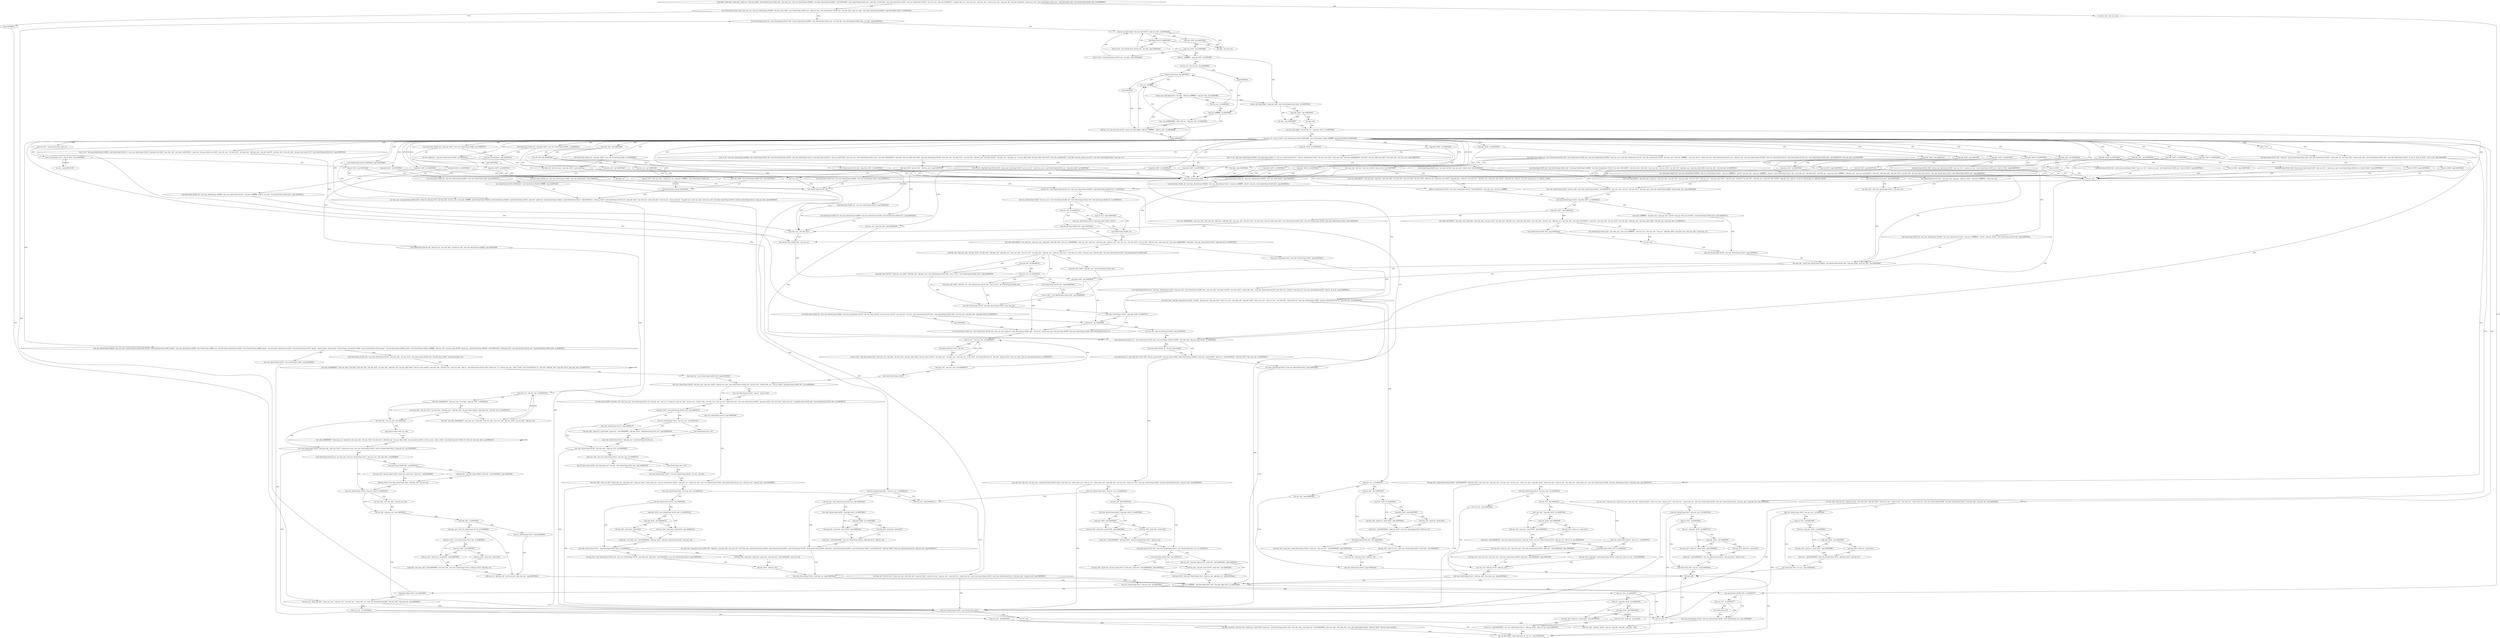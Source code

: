 digraph "func" {
"134565392" [label = "'push ebp', 'push ebx', 'push edi', 'push esi', 'sub esp, 0x46c', 'mov dword [esp+0x38], edx', 'mov ebp, ecx', 'mov esi, dword [esp+0x484]', 'mov ebx, dword [esp+0x480]', 'call 0x80490d0', 'mov dword [esp+0x34], eax', 'mov edx, dword [eax]', 'mov eax, dword [esi+0x8]', 'mov ecx, dword [esi+0x28]', 'test ecx, ecx', 'mov edi, 0x805a517', 'cmovne edi, ecx', 'test eax, eax', 'mov ecx, 0xc', 'cmovne ecx, eax', 'cmp eax, 0xc', 'lea eax, [eax-0xc]', 'cmovg ecx, eax', 'mov dword [esp+0x4c], ecx', 'cmp byte [ebx], 0x0', 'mov dword [esp+0x54], edx', 'je 0x8056265', " ]
"134570597" [label = "'xor ebx, ebx', 'mov ecx, ebp', " ]
"134565485" [label = "'mov dword [esp+0x3c], edi', 'mov eax, esi', 'mov esi, dword [esp+0x490]', 'lea ecx, [eax+0x8]', 'mov dword [esp+0x48], ecx', 'add eax, 0xc', 'mov dword [esp+0x50], eax', 'xor ebx, ebx', 'mov ecx, ebp', 'mov ebp, dword [esp+0x480]', 'cmp byte [ebp], 0x25', 'je 0x8054eba', " ]
"134570601" [label = "'cmp dword [esp+0x38], 0x0', 'je 0x8056277', " ]
"134565562" [label = "'mov dword [esp+0xc], ecx', 'mov dword [esp+0x14], 0x0', 'mov al, byte [esp+0x488]', 'mov dword [esp+0x30], eax', 'xor edi, edi', 'mov dword [esp+0x24], ebp', 'inc ebp', 'jmp 0x8054ee8', " ]
"134565529" [label = "'jmp 0x8054f20', " ]
"134570615" [label = "'mov eax, dword [esp+0x34]', 'mov ecx, dword [esp+0x54]', 'mov dword [eax], ecx', 'jmp 0x805628f', " ]
"134570639" [label = "'mov eax, ebx', 'add esp, 0x46c', 'pop esi', 'pop edi', 'pop ebx', 'pop ebp', 'retn', " ]
"134570608" [label = "'test ecx, ecx', 'je 0x8056277', " ]
"134570612" [label = "'mov byte [ecx], 0x0', " ]
"134565608" [label = "'movsx eax, byte [ebp]', 'lea ecx, [eax-0x23]', 'cmp ecx, 0xd', 'ja 0x8054ee0', " ]
"134565664" [label = "'test esi, esi', 'mov eax, 0x0', 'cmovs esi, eax', 'cmp esi, 0x1', 'mov edi, 0x1', 'cmova edi, esi', 'mov eax, dword [esp+0x38]', 'sub eax, ebx', 'cmp edi, eax', 'jae 0x8056283', " ]
"134565600" [label = "'cmp eax, 0x5f', 'jne 0x8054f04', " ]
"134565620" [label = "'jmp dword [ecx*4+0x805c8bc]', " ]
"134570627" [label = "'mov eax, dword [esp+0x34]', 'mov dword [eax], 0x22', " ]
"134565699" [label = "'test ecx, ecx', 'je 0x8054e9e', " ]
"134565636" [label = "'cmp eax, 0x5e', 'jne 0x8054f90', " ]
"134565605" [label = "'inc ebp', 'mov edi, eax', " ]
"134565627" [label = "'mov al, 0x1', 'mov dword [esp+0x14], eax', 'inc ebp', 'jmp 0x8054ee8', " ]
"134565776" [label = "'add eax, 0xffffffd0', 'cmp eax, 0x9', 'ja 0x8054ff0', " ]
"134570637" [label = "'xor ebx, ebx', " ]
"134565534" [label = "'xor ecx, ecx', " ]
"134565707" [label = "'cmp esi, 0x2', 'jb 0x8054f76', " ]
"134565645" [label = "'mov al, 0x1', 'mov dword [esp+0x30], eax', 'inc ebp', 'jmp 0x8054ee8', " ]
"134565872" [label = "'movsx edx, byte [ebp]', 'cmp edx, 0x4f', 'mov dword [esp+0x1c], ebx', 'je 0x8055002', " ]
"134565784" [label = "'xor esi, esi', 'test esi, esi', 'jns 0x8054fb6', " ]
"134565536" [label = "'add ebx, edi', " ]
"134565750" [label = "'mov al, byte [ebp]', 'mov byte [ecx], al', 'inc ecx', 'jmp 0x8054ea0', " ]
"134565712" [label = "'lea eax, [esi-0x1]', 'sub esp, 0x4', 'push eax', 'push 0x20', 'push ecx', 'mov dword [esp+0x2c], ebx', 'mov ebx, ebp', 'mov ebp, ecx', 'call 0x8049090', 'mov ecx, ebp', 'mov ebp, ebx', 'mov ebx, dword [esp+0x2c]', 'add esp, 0x10', 'lea ecx, [ecx+esi-0x1]', " ]
"134565890" [label = "'inc ebp', 'jmp 0x8055007', " ]
"134565885" [label = "'cmp edx, 0x45', 'jne 0x8055005', " ]
"134565814" [label = "'cmp esi, 0xccccccc', 'jg 0x8054fa0', " ]
"134565790" [label = "'jmp 0x8054fc0', " ]
"134565556" [label = "'cmp byte [ebp], 0x25', 'jne 0x8054f20', " ]
"134565895" [label = "'mov ah, byte [ebp]', 'movsx ebx, ah', 'cmp ebx, 0x7a', 'ja 0x80558a9', " ]
"134565893" [label = "'xor edx, edx', " ]
"134565792" [label = "'mov esi, 0x7fffffff', " ]
"134565822" [label = "'jmp 0x8054fd2', " ]
"134565824" [label = "'cmp esi, 0xffffffff', 'je 0x8054fd2', " ]
"134565538" [label = "'mov esi, 0xffffffff', 'cmp byte [ebp+0x1], 0x0', 'lea ebp, [ebp+0x1]', 'je 0x8056269', " ]
"134568105" [label = "'mov ecx, dword [esp+0xc]', " ]
"134565910" [label = "'xor ecx, ecx', 'mov al, 0x72', 'mov dword [esp+0x10], 0x805a4f6', 'mov dword [esp+0x28], 0xffffffff', 'jmp dword [ebx*4+0x805c8f4]', " ]
"134565797" [label = "'movsx eax, byte [ebp+0x1]', 'inc ebp', 'add eax, 0xffffffd0', 'cmp eax, 0xa', 'jae 0x8054ff0', " ]
"134565842" [label = "'add esi, esi', 'lea eax, [esi+esi*4]', 'movsx esi, byte [ebp]', 'add esi, 0xffffffd0', 'add esi, eax', 'jo 0x8054fa0', " ]
"134565829" [label = "'mov eax, 0x80000000', 'cdq', 'idiv esi', 'cmp eax, 0xa', 'jl 0x8054fa0', " ]
"134568109" [label = "'mov ebx, ebp', 'sub ebx, dword [esp+0x24]', 'inc ebx', 'test esi, esi', 'mov eax, 0x0', 'cmovs esi, eax', 'mov edx, edi', 'cmp edi, 0x2d', 'cmove esi, eax', 'cmp esi, ebx', 'mov edi, ebx', 'cmova edi, esi', 'mov eax, dword [esp+0x38]', 'sub eax, dword [esp+0x1c]', 'cmp edi, eax', 'jae 0x8056283', " ]
"134565937" [label = "'cmp edx, 0x45', 'je 0x80558a9', " ]
"134566132" [label = "'mov bl, ah', 'cmp byte [esp+0x14], 0x0', 'movzx eax, byte [esp+0x30]', 'mov ecx, 0x1', 'cmove ecx, eax', 'mov dword [esp+0x30], ecx', 'cmp edx, 0x45', 'je 0x80558a9', " ]
"134566174" [label = "'lea eax, [ebp-0x1]', 'cmp eax, dword [esp+0x24]', 'je 0x8055ae2', " ]
"134566187" [label = "'dec ebp', 'jmp 0x80558a9', " ]
"134566193" [label = "'mov ecx, 0x1', 'nop word [cs:eax+eax], ax', " ]
"134566223" [label = "'test edx, edx', 'jne 0x80558a9', " ]
"134566260" [label = "'cmp edx, 0x45', 'je 0x80558a9', " ]
"134566298" [label = "'cmp edx, 0x45', 'jne 0x80559ff', " ]
"134566314" [label = "'test edx, edx', 'jne 0x80558a9', " ]
"134566343" [label = "'test edx, edx', 'jne 0x80558a9', " ]
"134566385" [label = "'cmp edx, 0x45', 'je 0x80558a9', " ]
"134566409" [label = "'mov dword [esp+0x10], 0x2', 'cmp edx, 0x45', 'je 0x80558a9', " ]
"134566439" [label = "'cmp edx, 0x45', 'je 0x80558a9', " ]
"134566467" [label = "'cmp edx, 0x45', 'je 0x80558a9', " ]
"134566713" [label = "'mov cl, 0x1', " ]
"134566715" [label = "'cmp byte [esp+0x14], 0x0', 'setne ah', 'mov dword [esp+0x2c], edx', 'mov edx, dword [esp+0x30]', 'movzx edx, dl', 'mov ebx, 0x0', 'cmovne edx, ebx', 'mov dword [esp+0x30], edx', 'mov edx, dword [esp+0x2c]', 'or ah, cl', 'mov al, 0x70', 'mov cl, ah', 'jmp 0x8055b4f', " ]
"134566761" [label = "'cmp edx, 0x45', 'je 0x80558a9', " ]
"134566788" [label = "'mov dword [esp+0x10], 0x805bfe4', 'jmp 0x8055d29', " ]
"134566801" [label = "'cmp edx, 0x45', 'je 0x80558a9', " ]
"134566851" [label = "'cmp edx, 0x45', 'je 0x80558a9', " ]
"134566965" [label = "'cmp edx, 0x4f', 'je 0x80558a9', " ]
"134566981" [label = "'cmp edx, 0x45', 'je 0x8055b4b', " ]
"134567039" [label = "'sub esp, 0xc', 'push dword [esp+0x48]', 'call 0x8049050', 'add esp, 0x10', 'mov edx, edi', 'mov edi, eax', 'xor eax, eax', 'test esi, esi', 'cmovs esi, eax', 'cmp edx, 0x2d', 'cmove esi, eax', 'cmp esi, edi', 'mov ebx, edi', 'cmova ebx, esi', 'mov eax, dword [esp+0x38]', 'sub eax, dword [esp+0x1c]', 'cmp ebx, eax', 'jae 0x8056283', " ]
"134567141" [label = "'test edx, edx', 'jne 0x80558a9', " ]
"134567178" [label = "'cmp edx, 0x4f', 'je 0x80558a9', " ]
"134567194" [label = "'cmp edx, 0x45', 'je 0x80558a9', " ]
"134567219" [label = "'mov byte [esp+0x20], ah', 'cmp edx, 0x45', 'mov eax, dword [esp+0x50]', 'jne 0x805557e', " ]
"134567237" [label = "'cmp edx, 0x45', 'je 0x80558a9', " ]
"134567277" [label = "'mov byte [esp+0x20], ah', 'cmp edx, 0x45', 'mov eax, dword [esp+0x48]', 'je 0x80558a9', " ]
"134567298" [label = "'mov byte [esp+0x20], ah', 'cmp edx, 0x45', 'mov eax, dword [esp+0x4c]', 'je 0x80558a9', " ]
"134567380" [label = "'cmp edx, 0x45', 'je 0x80558a9', " ]
"134567420" [label = "'xor eax, eax', 'test esi, esi', 'cmovs esi, eax', 'mov edx, edi', 'cmp edi, 0x2d', 'cmove esi, eax', 'cmp esi, 0x1', 'mov edi, 0x1', 'cmova edi, esi', 'mov eax, dword [esp+0x38]', 'mov ebx, dword [esp+0x1c]', 'sub eax, ebx', 'cmp edi, eax', 'jae 0x8056283', " ]
"134567511" [label = "'mov byte [esp+0x20], ah', 'mov eax, dword [esp+0x484]', 'mov eax, dword [eax+0x10]', 'lea ecx, [eax+eax*4]', 'lea eax, [eax+ecx*2]', 'sar eax, 0x5', 'inc eax', 'mov dword [esp+0x10], 0x1', 'mov dword [esp+0x24], 0x0', 'xor ecx, ecx', 'xor ebx, ebx', 'cmp edx, 0x4f', 'je 0x80555c1', " ]
"134567569" [label = "'mov eax, dword [esp+0x484]', 'mov ecx, eax', 'movsd xmm0, qword [eax+0x18]', 'movsd qword [esp+0x80], xmm0', 'mov eax, dword [eax+0x28]', 'mov dword [esp+0x90], eax', 'movsd xmm0, qword [ecx+0x20]', 'movsd qword [esp+0x88], xmm0', 'movsd xmm0, qword [ecx+0x10]', 'movsd qword [esp+0x78], xmm0', 'movsd xmm0, qword [ecx]', 'movsd xmm1, qword [ecx+0x8]', 'movsd qword [esp+0x70], xmm1', 'movsd qword [esp+0x68], xmm0', 'mov dword [esp+0x84], 0xffffffff', 'sub esp, 0x8', 'lea eax, [esp+0x70]', 'push eax', 'push dword [esp+0x4a0]', 'call 0x8053430', 'add esp, 0x10', 'mov dword [esp+0x14], eax', 'cmp dword [esp+0x84], 0x0', 'js 0x805629c', " ]
"134567807" [label = "'xor eax, eax', 'test esi, esi', 'cmovs esi, eax', 'mov edx, edi', 'cmp edi, 0x2d', 'cmove esi, eax', 'cmp esi, 0x1', 'mov edi, 0x1', 'cmova edi, esi', 'mov eax, dword [esp+0x38]', 'mov ebx, dword [esp+0x1c]', 'sub eax, ebx', 'cmp edi, eax', 'jae 0x8056283', " ]
"134567898" [label = "'mov cl, ah', 'mov eax, dword [esp+0x484]', 'mov byte [esp+0x20], cl', 'mov ecx, dword [eax+0x18]', 'lea eax, [ecx+0x6]', 'mov ebx, edx', 'mov edx, 0x92492493', 'imul edx', 'lea eax, [edx+ecx+0x6]', 'mov edx, eax', 'shr edx, 0x1f', 'sar eax, 0x2', 'add eax, edx', 'lea edx, [eax*8]', 'sub eax, edx', 'mov edx, ebx', 'lea eax, [ecx+eax+0x7]', 'mov dword [esp+0x10], 0x1', 'jmp 0x80555a9', " ]
"134567968" [label = "'cmp edx, 0x45', 'je 0x80558a9', " ]
"134568004" [label = "'cmp edx, 0x4f', 'je 0x80558a9', " ]
"134568016" [label = "'cmp edx, 0x45', 'jne 0x8055a55', " ]
"134568038" [label = "'mov bl, ah', 'mov dword [esp+0x14], ecx', 'mov eax, dword [esp+0x484]', 'cmp dword [eax+0x20], 0x0', 'js 0x8055be7', " ]
"134568783" [label = "'mov dword [esp+0x14], ecx', 'mov dword [esp+0x18], edi', 'mov word [esp+0x43], 0x2520', 'test edx, edx', 'lea ecx, [esp+0x45]', 'je 0x8055b6e', " ]
"134569257" [label = "'xor eax, eax', 'cmp byte [esp+0x30], 0x0', 'setne al', 'sub esp, 0x4', 'xor ebx, ebx', 'xor ecx, ecx', 'mov edx, 0xffffffff', 'push dword [esp+0x49c]', 'push dword [esp+0x49c]', 'push dword [esp+0x34]', 'push edi', 'push eax', 'push dword [esp+0x49c]', 'push dword [esp+0x2c]', 'call 0x8054e10', 'add esp, 0x20', 'mov dword [esp+0x18], edi', 'cmp edi, 0x2d', 'mov edi, esi', 'cmove edi, ebx', 'test esi, esi', 'cmovs edi, ebx', 'cmp edi, eax', 'mov esi, eax', 'cmova esi, edi', 'mov ebx, dword [esp+0x38]', 'sub ebx, dword [esp+0x1c]', 'cmp esi, ebx', 'jae 0x8056283', " ]
"134565810" [label = "'test esi, esi', 'js 0x8054fc0', " ]
"134565858" [label = "'jmp 0x8054fa5', " ]
"134568157" [label = "'test ecx, ecx', 'je 0x80558f7', " ]
"134568183" [label = "'xor ecx, ecx', 'jmp 0x805593f', " ]
"134568161" [label = "'sub esi, ebx', 'jbe 0x8055910', " ]
"134565946" [label = "'mov byte [esp+0x20], ah', 'mov dword [esp+0x2c], edx', 'mov dword [esp+0x18], edi', 'mov eax, dword [esp+0x484]', 'mov ecx, eax', 'mov eax, dword [eax+0x14]', 'mov edx, dword [ecx+0x18]', 'test eax, eax', 'mov edi, 0xffffff9c', 'mov ecx, 0x12c', 'cmovs edi, ecx', 'mov dword [esp+0x14], eax', 'add edi, eax', 'mov eax, dword [esp+0x484]', 'mov ecx, dword [eax+0x1c]', 'mov dword [esp+0x10], ecx', 'mov dword [esp+0x24], edx', 'call 0x8056330', 'test eax, eax', 'js 0x8055948', " ]
"134566165" [label = "'xor ecx, ecx', 'mov eax, ebx', 'jmp 0x8055b4f', " ]
"134568674" [label = "'xor eax, eax', 'test esi, esi', 'cmovs esi, eax', 'mov edx, edi', 'cmp edi, 0x2d', 'cmove esi, eax', 'cmp esi, 0x1', 'mov edi, 0x1', 'cmova edi, esi', 'mov eax, dword [esp+0x38]', 'mov ebx, dword [esp+0x1c]', 'sub eax, ebx', 'cmp edi, eax', 'jae 0x8056283', " ]
"134566208" [label = "'mov al, byte [ebp+ecx]', 'cmp al, 0x3a', 'jne 0x8055860', " ]
"134566231" [label = "'cmp byte [esp+0x14], 0x0', 'movzx eax, byte [esp+0x30]', 'mov ecx, 0x1', 'cmove ecx, eax', 'mov dword [esp+0x30], ecx', 'mov al, 0x41', 'jmp 0x8055b4d', " ]
"134566269" [label = "'cmp byte [esp+0x14], 0x0', 'movzx eax, byte [esp+0x30]', 'mov ecx, 0x1', 'cmove ecx, eax', 'mov dword [esp+0x30], ecx', 'mov al, 0x42', 'jmp 0x8055b4d', " ]
"134568447" [label = "'mov byte [esp+0x20], ah', 'mov eax, dword [esp+0x484]', 'mov ecx, dword [eax+0x14]', 'cmp ecx, 0xfffff894', 'setl bl', 'xor eax, eax', 'cmp ecx, 0xfffff893', 'setg al', 'mov dword [esp+0x2c], edx', 'mov edx, ecx', 'shr edx, 0x1f', 'and edx, eax', 'imul eax, edx, 0xffffff9d', 'add eax, ecx', 'mov ecx, 0x51eb851f', 'imul ecx', 'mov eax, edx', 'shr eax, 0x1f', 'sar edx, 0x5', 'lea eax, [edx+eax+0x13]', 'mov edx, dword [esp+0x2c]', 'mov dword [esp+0x10], 0x2', 'jmp 0x8055e5e', " ]
"134566307" [label = "'mov al, 0x43', 'jmp 0x8055b4d', " ]
"134566322" [label = "'mov dword [esp+0x10], 0x805a4e4', 'mov dword [esp+0x28], 0xffffffff', 'jmp 0x8055d29', " ]
"134566351" [label = "'test edi, edi', 'jne 0x8055d0f', " ]
"134566394" [label = "'mov byte [esp+0x20], ah', 'mov eax, dword [esp+0x48]', 'mov eax, dword [eax]', 'jmp 0x80555a1', " ]
"134566426" [label = "'mov byte [esp+0x20], ah', 'mov eax, dword [esp+0x4c]', 'jmp 0x80555a9', " ]
"134566448" [label = "'mov byte [esp+0x20], ah', 'mov eax, dword [esp+0x484]', 'mov eax, dword [eax+0x4]', 'jmp 0x80555a1', " ]
"134566476" [label = "'mov dword [esp+0x18], edi', 'test esi, esi', 'mov edi, 0x9', 'cmovle esi, edi', 'mov ecx, dword [esp+0x498]', 'jmp 0x8055286', " ]
"134566770" [label = "'mov byte [esp+0x20], ah', 'mov eax, dword [esp+0x484]', 'mov eax, dword [eax]', 'jmp 0x80555a1', " ]
"134566810" [label = "'mov cl, ah', 'mov eax, dword [esp+0x484]', 'mov byte [esp+0x20], cl', 'mov ecx, dword [eax+0x1c]', 'sub ecx, dword [eax+0x18]', 'lea eax, [ecx+0x7]', 'mov ebx, edx', 'mov edx, 0x92492493', 'imul edx', 'lea eax, [edx+ecx+0x7]', 'mov edx, ebx', 'mov ecx, eax', 'jmp 0x8055428', " ]
"134566860" [label = "'mov cl, ah', 'mov eax, dword [esp+0x484]', 'mov dword [esp+0x18], edi', 'mov edi, dword [eax+0x18]', 'mov ebx, dword [eax+0x1c]', 'mov byte [esp+0x20], cl', 'lea ecx, [edi+0x6]', 'mov eax, ecx', 'mov dword [esp+0x2c], edx', 'mov edx, 0x92492493', 'imul edx', 'lea eax, [edx+edi+0x6]', 'mov edi, dword [esp+0x18]', 'mov edx, eax', 'shr edx, 0x1f', 'sar eax, 0x2', 'add eax, edx', 'lea edx, [eax*8]', 'sub edx, eax', 'sub edx, ecx', 'lea ecx, [ebx+edx]', 'lea eax, [ebx+edx+0x7]', 'mov edx, 0x92492493', 'imul edx', 'lea ecx, [edx+ecx+0x7]', 'mov edx, dword [esp+0x2c]', 'mov eax, ecx', " ]
"134566974" [label = "'mov al, 0x58', 'jmp 0x8055b4d', " ]
"134568779" [label = "'mov al, 0x59', " ]
"134566990" [label = "'cmp edx, 0x4f', 'je 0x80558a9', " ]
"134567094" [label = "'mov eax, dword [esp+0xc]', 'test eax, eax', 'je 0x8055b3d', " ]
"134567149" [label = "'cmp byte [esp+0x14], 0x0', 'movzx eax, byte [esp+0x30]', 'mov ecx, 0x1', 'cmove ecx, eax', 'mov dword [esp+0x30], ecx', 'mov al, 0x61', 'jmp 0x8055b4d', " ]
"134567187" [label = "'mov al, 0x63', 'jmp 0x8055b4d', " ]
"134567203" [label = "'mov byte [esp+0x20], ah', 'mov eax, dword [esp+0x484]', 'mov eax, dword [eax+0xc]', 'jmp 0x80555a1', " ]
"134567294" [label = "'mov eax, dword [eax]', 'jmp 0x8055593', " ]
"134567232" [label = "'jmp 0x80558a9', " ]
"134567246" [label = "'mov byte [esp+0x20], ah', 'mov eax, dword [esp+0x484]', 'mov eax, dword [eax+0x1c]', 'cmp eax, 0xffffffff', 'setl bl', 'inc eax', 'mov dword [esp+0x10], 0x3', 'jmp 0x80555ae', " ]
"134567315" [label = "'test edi, edi', 'mov ecx, eax', 'mov eax, 0x5f', 'cmove edi, eax', " ]
"134567389" [label = "'mov byte [esp+0x20], ah', 'mov eax, dword [esp+0x484]', 'mov eax, dword [eax+0x10]', 'cmp eax, 0xffffffff', 'setl bl', 'inc eax', 'mov dword [esp+0x10], 0x2', 'jmp 0x80555ae', " ]
"134567464" [label = "'mov ecx, dword [esp+0xc]', 'test ecx, ecx', 'je 0x8054e9e', " ]
"134567361" [label = "'test bl, bl', 'jne 0x805604f', " ]
"134567564" [label = "'jmp 0x805604f', " ]
"134570652" [label = "'mov eax, dword [esp+0x34]', 'mov dword [eax], 0x4b', 'jmp 0x805628d', " ]
"134567700" [label = "'mov dword [esp+0x18], edi', 'mov ebx, dword [esp+0x14]', 'mov eax, ebx', 'shr eax, 0x1f', 'mov dword [esp+0x28], eax', 'lea edi, [esp+0x68]', 'nop dword [eax], eax', " ]
"134567851" [label = "'mov ecx, dword [esp+0xc]', 'test ecx, ecx', 'je 0x8054e9e', " ]
"134567337" [label = "'mov ebx, eax', 'shr ebx, 0x1f', " ]
"134567977" [label = "'mov byte [esp+0x20], ah', 'mov eax, dword [esp+0x484]', 'mov eax, dword [eax+0x18]', 'mov dword [esp+0x10], 0x1', 'jmp 0x80555a9', " ]
"134568009" [label = "'mov al, 0x78', 'jmp 0x8055b4d', " ]
"134568533" [label = "'mov byte [esp+0x20], ah', 'mov dword [esp+0x2c], edx', 'mov eax, dword [esp+0x484]', 'mov ebx, dword [eax+0x14]', 'mov edx, 0x51eb851f', 'mov eax, ebx', 'imul edx', 'mov eax, edx', 'shr eax, 0x1f', 'sar edx, 0x5', 'add edx, eax', 'imul eax, edx, 0x64', 'mov ecx, ebx', 'sub ecx, eax', 'js 0x8055e3e', " ]
"134568025" [label = "'mov al, 0x79', 'jmp 0x8055b4d', " ]
"134568935" [label = "'mov ebx, dword [esp+0x1c]', 'mov ecx, dword [esp+0xc]', 'jmp 0x8054ea2', " ]
"134568061" [label = "'mov ecx, dword [eax+0x24]', 'test ecx, ecx', 'mov dword [esp+0x18], edi', 'mov dword [esp+0x2c], edx', 'mov byte [esp+0x20], bl', 'js 0x8055b44', " ]
"134568814" [label = "'mov byte [ecx], al', 'mov byte [ecx+0x1], 0x0', 'lea eax, [esp+0x43]', 'lea ecx, [esp+0x68]', 'push dword [esp+0x484]', 'push eax', 'push 0x400', 'push ecx', 'call 0x8049020', 'add esp, 0x10', 'test eax, eax', 'je 0x8055be7', " ]
"134568806" [label = "'mov byte [esp+0x45], dl', 'lea ecx, [esp+0x46]', " ]
"134569358" [label = "'mov ecx, dword [esp+0xc]', 'test ecx, ecx', 'je 0x80561e0', " ]
"134568255" [label = "'mov ebx, dword [esp+0x1c]', 'jmp 0x8054ea0', " ]
"134568208" [label = "'test byte [esp+0x30], 0x1', 'jne 0x8055929', " ]
"134568165" [label = "'cmp edx, 0x30', 'je 0x80558ef', " ]
"134568264" [label = "'mov eax, edi', 'dec eax', 'mov ecx, 0x16d', 'test al, 0x3', 'jne 0x805598c', " ]
"134566025" [label = "'mov dword [esp+0x28], eax', 'mov edx, 0x16d', 'mov eax, edi', 'test al, 0x3', 'jne 0x80550d0', " ]
"134568718" [label = "'mov ecx, dword [esp+0xc]', 'test ecx, ecx', 'je 0x8054e9e', " ]
"134568032" [label = "'cmp al, 0x7a', 'jne 0x80558a9', " ]
"134568036" [label = "'add ebp, ecx', " ]
"134566220" [label = "'inc ecx', 'jmp 0x8055140', " ]
"134568781" [label = "'xor ecx, ecx', " ]
"134569566" [label = "'test edi, edi', 'cmove edi, dword [esp+0x48c]', 'mov dword [esp+0x24], 0x0', 'cmp edi, 0x2b', 'mov ecx, 0x0', 'jne 0x80555b8', " ]
"134569231" [label = "'cmp esi, 0x5', 'mov eax, 0x6', 'cmovg eax, esi', 'add eax, 0xfffffffa', 'mov dword [esp+0x28], eax', " ]
"134566359" [label = "'test esi, esi', 'jns 0x8055d0f', " ]
"134567329" [label = "'mov dword [esp+0x10], 0x2', " ]
"134566534" [label = "'mov ebx, esi', 'sub ebx, edi', 'jl 0x8055270', " ]
"134566952" [label = "'shr eax, 0x1f', 'sar ecx, 0x2', 'add ecx, eax', 'jmp 0x805559f', " ]
"134566999" [label = "'mov byte [esp+0x20], ah', 'mov eax, dword [esp+0x484]', 'mov eax, dword [eax+0x14]', 'cmp eax, 0xfffff894', 'setl bl', 'add eax, 0x76c', 'mov dword [esp+0x10], 0x4', 'jmp 0x8055e5e', " ]
"134568765" [label = "'xor ecx, ecx', 'jmp 0x8055fe6', " ]
"134567106" [label = "'sub esi, edi', 'jbe 0x8055c5c', " ]
"134567342" [label = "'mov dword [esp+0x24], 0x0', 'xor ecx, ecx', " ]
"134567327" [label = "'mov eax, ecx', " ]
"134567476" [label = "'cmp esi, 0x2', 'jb 0x8055fa8', " ]
"134570063" [label = "'mov dword [esp+0x20], ecx', 'mov dword [esp+0x18], edi', 'mov ecx, eax', 'neg ecx', 'mov dword [esp+0x28], ebx', 'test bl, bl', 'cmove ecx, eax', 'lea edi, [esp+0x68]', 'mov eax, dword [esp+0x24]', 'mov dword [esp+0x14], esi', " ]
"134567369" [label = "'xor ecx, ecx', 'mov al, byte [esp+0x20]', 'jmp 0x8055b4f', " ]
"134567728" [label = "'mov edx, 0x66666667', 'mov eax, ebx', 'imul edx', 'mov eax, edx', 'shr eax, 0x1f', 'sar edx, 0x2', 'add edx, eax', 'lea eax, [edx+edx]', 'lea ecx, [eax+eax*4]', 'mov eax, ebx', 'sub eax, ecx', 'mov ecx, eax', 'neg cl', 'cmp dword [esp+0x14], 0x0', 'movzx ecx, cl', 'cmovns ecx, eax', 'add cl, 0x30', 'mov byte [edi-0x1], cl', 'dec edi', 'add ebx, 0x9', 'cmp ebx, 0x12', 'mov ebx, edx', 'ja 0x8055730', " ]
"134567863" [label = "'cmp esi, 0x2', 'jb 0x8055fc6', " ]
"134569534" [label = "'mov dword [esp+0x10], 0x2', 'mov eax, ecx', 'neg eax', 'add ecx, 0x64', 'cmp ebx, 0xfffff894', 'cmovl ecx, eax', " ]
"134568583" [label = "'mov dword [esp+0x10], 0x2', 'jmp 0x8055e56', " ]
"134568772" [label = "'mov al, 0x1', 'jmp 0x8055c88', " ]
"134568084" [label = "'test ecx, ecx', 'je 0x8055c7e', " ]
"134568854" [label = "'mov edi, eax', 'dec edi', 'xor eax, eax', 'cmp dword [esp+0x18], 0x2d', 'mov ebx, esi', 'cmove ebx, eax', 'test esi, esi', 'cmovs ebx, eax', 'cmp ebx, edi', 'mov esi, edi', 'cmova esi, ebx', 'mov eax, dword [esp+0x38]', 'sub eax, dword [esp+0x1c]', 'cmp esi, eax', 'jae 0x8056283', " ]
"134570464" [label = "'xor ecx, ecx', 'jmp 0x8056233', " ]
"134569370" [label = "'sub edi, eax', 'mov dword [esp+0x14], eax', 'jbe 0x8055dcd', " ]
"134568233" [label = "'sub esp, 0xc', 'mov esi, ecx', 'mov edx, dword [esp+0x30]', 'push ebx', 'call 0x80562f0', " ]
"134568215" [label = "'sub esp, 0x4', 'push ebx', 'push dword [esp+0x2c]', 'push ecx', 'mov esi, ecx', 'call 0x8048e80', 'jmp 0x8055938', " ]
"134568175" [label = "'sub esp, 0x4', 'push esi', 'push 0x30', 'jmp 0x8055901', " ]
"134568170" [label = "'cmp edx, 0x2b', 'jne 0x80558fb', " ]
"134568332" [label = "'add ecx, dword [esp+0x10]', 'mov edx, dword [esp+0x24]', 'call 0x8056330', 'mov edx, eax', 'mov ecx, 0xffffffff', " ]
"134568276" [label = "'mov ecx, 0x51eb851f', 'mov edi, eax', 'imul ecx', 'mov eax, edx', 'sar eax, 0x5', 'mov ecx, edx', 'shr ecx, 0x1f', 'add eax, ecx', 'imul eax, eax, 0x64', 'cmp edi, eax', 'setne al', 'sar edx, 0x7', 'add edx, ecx', 'imul ecx, edx, 0x190', 'cmp edi, ecx', 'sete cl', 'or cl, al', 'movzx ecx, cl', 'add ecx, 0x16d', " ]
"134566096" [label = "'mov ecx, dword [esp+0x10]', 'sub ecx, edx', 'mov edx, dword [esp+0x24]', 'call 0x8056330', 'mov ecx, eax', 'not ecx', 'shr ecx, 0x1f', 'test eax, eax', 'mov edx, dword [esp+0x28]', 'cmovns edx, eax', 'jmp 0x80559a0', " ]
"134566040" [label = "'mov ecx, 0x51eb851f', 'mov edi, eax', 'imul ecx', 'mov eax, edx', 'sar eax, 0x5', 'mov ecx, edx', 'shr ecx, 0x1f', 'add eax, ecx', 'imul eax, eax, 0x64', 'cmp edi, eax', 'setne al', 'sar edx, 0x7', 'add edx, ecx', 'imul ecx, edx, 0x190', 'cmp edi, ecx', 'sete cl', 'or cl, al', 'movzx edx, cl', 'add edx, 0x16d', " ]
"134568730" [label = "'cmp esi, 0x2', 'jb 0x8054f76', " ]
"134567352" [label = "'cmp edx, 0x4f', 'jne 0x805604f', " ]
"134569598" [label = "'mov dword [esp+0x14], eax', 'mov eax, dword [esp+0x10]', 'cmp eax, 0x2', 'mov dword [esp+0x28], ebx', 'mov ecx, edx', 'mov edx, 0x270f', 'mov ebx, 0x63', 'cmove edx, ebx', 'cmp edx, dword [esp+0x14]', 'mov edx, ecx', 'setb bl', 'cmp eax, esi', 'mov eax, dword [esp+0x14]', 'setl cl', 'or cl, bl', 'jmp 0x8056042', " ]
"134569249" [label = "'mov dword [esp+0x10], 0x805a4ed', " ]
"134566367" [label = "'mov edi, 0x2b', 'mov dword [esp+0x28], 0x4', 'jmp 0x8055d21', " ]
"134566512" [label = "'dec edi', 'mov edx, 0x66666667', 'mov eax, ecx', 'imul edx', 'mov ecx, edx', 'mov eax, edx', 'shr eax, 0x1f', 'sar ecx, 0x2', 'add ecx, eax', " ]
"134566540" [label = "'mov edx, 0x66666667', 'mov eax, ecx', 'imul edx', 'cmp edi, 0x2', 'jl 0x80552af', " ]
"134569958" [label = "'mov eax, dword [esp+0x1c]', 'add eax, ebx', 'mov ebx, eax', 'jmp 0x8054ea2', " ]
"134569052" [label = "'mov ecx, dword [esp+0x14]', 'test cl, cl', 'je 0x8055f79', " ]
"134567114" [label = "'mov ecx, edx', 'cmp edx, 0x30', 'je 0x80554da', " ]
"134570096" [label = "'test al, 0x1', 'mov esi, eax', 'je 0x805607b', " ]
"134569896" [label = "'mov byte [ecx], 0xa', 'inc ecx', 'jmp 0x8054ea0', " ]
"134567485" [label = "'dec esi', 'cmp edx, 0x30', 'je 0x805564c', " ]
"134567789" [label = "'mov edx, 0x1', 'mov dword [esp+0x20], 0x0', 'jmp 0x80560b1', " ]
"134570161" [label = "'mov eax, dword [esp+0x18]', 'test eax, eax', 'mov ecx, 0x30', 'cmovne ecx, eax', 'mov dword [esp+0x24], ecx', 'test esi, esi', 'cmovns edx, esi', 'mov al, 0x2d', 'cmp byte [esp+0x28], 0x0', 'jne 0x80560d9', " ]
"134569926" [label = "'mov byte [ecx], 0x9', 'inc ecx', 'jmp 0x8054ea0', " ]
"134567872" [label = "'dec esi', 'cmp edx, 0x30', 'je 0x80557cf', " ]
"134569558" [label = "'xor ebx, ebx', 'mov edx, dword [esp+0x2c]', 'mov eax, ecx', " ]
"134569096" [label = "'mov dword [esp+0x28], eax', " ]
"134569086" [label = "'mov eax, dword [esp+0x3c]', 'cmp byte [eax], 0x2d', 'sete al', " ]
"134568092" [label = "'mov dword [esp+0x28], 0x0', 'jmp 0x8055c8c', " ]
"134568897" [label = "'mov ecx, dword [esp+0xc]', 'test ecx, ecx', 'je 0x80561e0', " ]
"134570547" [label = "'mov ebx, dword [esp+0x1c]', 'add ebx, esi', 'jmp 0x8054ea2', " ]
"134569421" [label = "'xor eax, eax', 'cmp byte [esp+0x30], 0x0', 'setne al', 'sub esp, 0x4', 'mov edi, ecx', 'mov edx, ebx', 'push dword [esp+0x49c]', 'push dword [esp+0x49c]', 'push dword [esp+0x34]', 'push dword [esp+0x28]', 'push eax', 'push dword [esp+0x49c]', 'push dword [esp+0x2c]', 'call 0x8054e10', 'add esp, 0x20', 'mov ecx, dword [esp+0x14]', 'add ecx, edi', 'jmp 0x8056233', " ]
"134569378" [label = "'mov edx, dword [esp+0x18]', 'cmp edx, 0x30', 'je 0x8055db0', " ]
"134568248" [label = "'mov ecx, esi', 'add esp, 0x10', 'add ecx, ebx', " ]
"134568193" [label = "'push ecx', 'call 0x8049090', 'add esp, 0x10', 'mov ecx, dword [esp+0xc]', 'add ecx, esi', " ]
"134568187" [label = "'sub esp, 0x4', 'push esi', 'push 0x20', " ]
"134568352" [label = "'mov eax, dword [esp+0x14]', 'cmp ebx, 0x47', 'je 0x8055a94', " ]
"134568739" [label = "'dec esi', 'cmp edx, 0x30', 'je 0x8055b32', " ]
"134570050" [label = "'mov ebx, dword [esp+0x28]', 'cmp edx, 0x4f', 'je 0x80555c1', " ]
"134566575" [label = "'test edi, edi', 'mov esi, edi', 'jle 0x80552e7', " ]
"134566554" [label = "'mov eax, edx', 'shr eax, 0x1f', 'sar edx, 0x2', 'add edx, eax', 'add edx, edx', 'lea eax, [edx+edx*4]', 'mov edx, ecx', 'sub edx, eax', 'je 0x8055270', " ]
"134569849" [label = "'cmp byte [esp+0x30], 0x0', 'je 0x8055fcf', " ]
"134569064" [label = "'sub esp, 0xc', 'mov esi, eax', 'mov ecx, eax', 'mov edx, dword [esp+0x48]', 'push edi', 'call 0x80562b0', 'jmp 0x8055fdf', " ]
"134567130" [label = "'sub esp, 0x4', 'push esi', 'push 0x30', 'jmp 0x8055f5e', " ]
"134567121" [label = "'cmp ecx, 0x2b', 'jne 0x8055f58', " ]
"134570107" [label = "'sar esi, 0x1', 'mov edx, 0xcccccccd', 'mov eax, ecx', 'mul edx', 'shr edx, 0x3', 'lea eax, [edx+edx]', 'lea eax, [eax+eax*4]', 'mov ebx, ecx', 'sub ebx, eax', 'mov eax, esi', 'or bl, 0x30', 'mov byte [edi-0x1], bl', 'dec edi', 'cmp ecx, 0x9', 'mov ecx, edx', 'mov esi, dword [esp+0x14]', 'ja 0x8056070', " ]
"134570151" [label = "'test eax, eax', 'mov ecx, edx', 'jne 0x8056070', " ]
"134570102" [label = "'mov byte [edi-0x1], 0x3a', 'dec edi', " ]
"134567500" [label = "'sub esp, 0x4', 'push esi', 'push 0x30', 'jmp 0x8055f99', " ]
"134567491" [label = "'cmp edx, 0x2b', 'jne 0x8055f93', " ]
"134570201" [label = "'lea ebx, [esp+0x68]', 'sub ebx, edi', 'mov ecx, eax', 'mov byte [esp+0x18], al', 'xor eax, eax', 'test cl, cl', 'setne al', 'mov esi, edx', 'sub esi, eax', 'sub esi, ebx', 'xor eax, eax', 'test esi, esi', 'cmovle esi, eax', 'mov eax, dword [esp+0x24]', 'cmp eax, 0x2d', 'mov ecx, 0x0', 'cmove esi, ecx', 'cmp byte [esp+0x18], 0x0', 'mov dword [esp+0x14], ebx', 'je 0x8056139', " ]
"134570193" [label = "'mov eax, dword [esp+0x20]', 'neg al', 'and al, 0x2b', " ]
"134567887" [label = "'sub esp, 0x4', 'push esi', 'push 0x30', 'jmp 0x8055fb7', " ]
"134567878" [label = "'cmp edx, 0x2b', 'jne 0x8055fb1', " ]
"134569100" [label = "'mov edx, 0x91a2b3c5', 'mov edi, ecx', 'mov eax, ecx', 'imul edx', 'mov ebx, edx', 'mov ecx, 0x88888889', 'mov eax, edi', 'imul ecx', 'mov ecx, edx', 'add ecx, edi', 'mov eax, ecx', 'shr eax, 0x1f', 'sar ecx, 0x5', 'add ecx, eax', 'mov eax, ecx', 'mov edx, 0x88888889', 'imul edx', 'mov eax, dword [esp+0x14]', 'cmp eax, 0x3', 'ja 0x8055eb5', " ]
"134568909" [label = "'sub ebx, edi', 'jbe 0x8055c09', " ]
"134569392" [label = "'sub esp, 0x4', 'push edi', 'push 0x30', 'jmp 0x8055dbe', " ]
"134569387" [label = "'cmp edx, 0x2b', 'jne 0x8055db8', " ]
"134568596" [label = "'mov edx, 0xfffff894', 'sub edx, ecx', 'cmp eax, edx', 'setl bl', 'lea eax, [eax+ecx+0x76c]', 'mov dword [esp+0x10], 0x4', 'jmp 0x8055e34', " ]
"134569524" [label = "'mov edi, dword [esp+0x18]', 'mov edx, dword [esp+0x2c]', 'jmp 0x8055e5e', " ]
"134568365" [label = "'cmp ebx, 0x67', 'jne 0x8055ab4', " ]
"134568628" [label = "'mov ecx, 0x92492493', 'mov eax, edx', 'mov edi, edx', 'imul ecx', 'add edx, edi', 'mov eax, edx', 'shr eax, 0x1f', 'sar edx, 0x2', 'lea eax, [edx+eax+0x1]', 'mov dword [esp+0x10], 0x2', 'mov edi, dword [esp+0x18]', 'mov edx, dword [esp+0x2c]', 'jmp 0x80555a9', " ]
"134568374" [label = "'mov edx, 0x51eb851f', 'mov ebx, eax', 'imul edx', 'mov eax, edx', 'shr eax, 0x1f', 'sar edx, 0x5', 'add edx, eax', 'imul eax, edx, 0x64', 'mov edi, ebx', 'sub edi, eax', 'add edi, ecx', 'mov eax, edi', 'mov edx, 0x51eb851f', 'imul edx', 'mov eax, edx', 'shr eax, 0x1f', 'sar edx, 0x5', 'add edx, eax', 'imul eax, edx, 0x64', 'sub edi, eax', 'mov eax, edi', 'js 0x8055e13', " ]
"134568754" [label = "'sub esp, 0x4', 'push esi', 'push 0x30', 'jmp 0x8056244', " ]
"134568745" [label = "'cmp edx, 0x2b', 'jne 0x805623e', " ]
"134566631" [label = "'mov eax, dword [esp+0x18]', 'test eax, eax', 'mov ecx, 0x30', 'cmovne ecx, eax', 'mov esi, dword [esp+0x38]', 'sub esi, dword [esp+0x1c]', 'cmp edi, esi', 'jae 0x8056283', " ]
"134566581" [label = "'nop word [cs:eax+eax], ax', 'nop', " ]
"134569935" [label = "'sub esp, 0x4', 'push edi', 'push dword [esp+0x44]', 'push eax', 'mov esi, eax', 'call 0x8048e80', " ]
"134569856" [label = "'sub esp, 0xc', 'mov esi, eax', 'mov ecx, eax', 'mov edx, dword [esp+0x48]', 'push edi', 'call 0x80562f0', 'jmp 0x8055fdf', " ]
"134569951" [label = "'mov ecx, esi', 'add esp, 0x10', 'add ecx, edi', " ]
"134569822" [label = "'push eax', 'call 0x8049090', 'mov eax, dword [esp+0x1c]', 'add esp, 0x10', 'mov ecx, dword [esp+0x14]', 'add eax, esi', 'test cl, cl', 'jne 0x8055c68', " ]
"134569816" [label = "'sub esp, 0x4', 'push esi', 'push 0x20', " ]
"134570157" [label = "'mov edx, dword [esp+0x10]', " ]
"134569881" [label = "'push ecx', 'call 0x8049090', 'mov ecx, dword [esp+0x1c]', 'add esp, 0x10', 'add ecx, esi', " ]
"134569875" [label = "'sub esp, 0x4', 'push esi', 'push 0x20', " ]
"134570297" [label = "'mov ecx, dword [esp+0x1c]', 'jmp 0x805618f', " ]
"134570259" [label = "'cmp eax, 0x5f', 'mov dword [esp+0x10], edx', 'jne 0x805613f', " ]
"134569911" [label = "'push ecx', 'call 0x8049090', 'mov ecx, dword [esp+0x1c]', 'add esp, 0x10', 'add ecx, esi', " ]
"134569905" [label = "'sub esp, 0x4', 'push esi', 'push 0x20', " ]
"134569653" [label = "'mov ecx, dword [esp+0xc]', 'mov edi, dword [esp+0x18]', 'jmp 0x80558ad', " ]
"134569158" [label = "'add ebx, edi', 'mov eax, ebx', 'shr eax, 0x1f', 'sar ebx, 0xb', 'add ebx, eax', 'add edx, ecx', 'mov eax, edx', 'shr eax, 0x1f', 'sar edx, 0x5', 'add edx, eax', 'imul eax, edx, 0x3c', 'imul edx, ecx, 0x3c', 'sub ecx, eax', 'sub edi, edx', 'mov eax, dword [esp+0x14]', 'jmp dword [eax*4+0x805cae0]', " ]
"134569203" [label = "'imul ebx, ebx, 0x64', 'add ebx, ecx', 'mov dword [esp+0x10], 0x5', " ]
"134569666" [label = "'test edi, edi', 'je 0x8056019', " ]
"134569674" [label = "'imul ebx, ebx, 0x2710', 'imul eax, ecx, 0x64', 'add ebx, edi', 'add ebx, eax', 'mov dword [esp+0x10], 0x9', 'mov cl, 0x1', 'mov dword [esp+0x24], 0x14', 'jmp 0x8056038', " ]
"134570017" [label = "'imul ebx, ebx, 0x64', 'add ebx, ecx', 'mov dword [esp+0x10], 0x6', 'mov cl, 0x1', 'mov dword [esp+0x24], 0x4', " ]
"134568969" [label = "'cmp byte [esp+0x14], 0x0', 'mov ebx, dword [esp+0x1c]', 'mov dword [esp+0xc], ecx', 'je 0x8055c27', " ]
"134568913" [label = "'mov eax, dword [esp+0x18]', 'cmp eax, 0x30', 'je 0x8055bdf', " ]
"134569406" [label = "'push ecx', 'call 0x8049090', 'mov ecx, dword [esp+0x1c]', 'add esp, 0x10', 'add ecx, edi', " ]
"134569400" [label = "'sub esp, 0x4', 'push edi', 'push 0x20', " ]
"134569491" [label = "'mov dword [esp+0x10], 0x2', 'mov edx, eax', 'mov eax, 0xfffff894', 'sub eax, ecx', 'mov ecx, edx', 'neg ecx', 'add edx, 0x64', 'cmp ebx, eax', 'mov eax, edx', 'cmovl eax, ecx', " ]
"134568434" [label = "'mov dword [esp+0x10], 0x2', 'jmp 0x8055e32', " ]
"134570564" [label = "'push ecx', 'call 0x8049090', 'mov ecx, dword [esp+0x1c]', 'add esp, 0x10', 'add ecx, esi', 'jmp 0x8054f76', " ]
"134570558" [label = "'sub esp, 0x4', 'push esi', 'push 0x20', " ]
"134566661" [label = "'mov dword [esp+0x14], ecx', 'xor eax, eax', 'mov ecx, dword [esp+0xc]', 'test ecx, ecx', 'mov edx, 0x0', 'je 0x8055f08', " ]
"134566592" [label = "'mov edx, 0x66666667', 'mov eax, ecx', 'imul edx', 'mov eax, edx', 'shr eax, 0x1f', 'sar edx, 0x2', 'add edx, eax', 'lea eax, [edx+edx]', 'lea eax, [eax+eax*4]', 'sub ecx, eax', 'add cl, 0x30', 'mov byte [esp+esi+0x59], cl', 'dec esi', 'mov ecx, edx', 'jg 0x80552c0', " ]
"134570383" [label = "'test edx, edx', 'mov esi, 0x0', 'cmovs edx, esi', 'mov ebx, eax', 'cmp eax, 0x2d', 'cmove edx, esi', 'mov esi, dword [esp+0x14]', 'cmp edx, esi', 'cmova esi, edx', 'mov eax, dword [esp+0x38]', 'mov dword [esp+0x1c], ecx', 'sub eax, ecx', 'cmp esi, eax', 'jae 0x8056283', " ]
"134570303" [label = "'mov edx, dword [esp+0x1c]', 'jmp 0x8056157', " ]
"134570268" [label = "'mov ecx, dword [esp+0xc]', 'test ecx, ecx', 'je 0x8056145', " ]
"134569216" [label = "'mov cl, 0x1', 'mov dword [esp+0x24], 0x0', 'jmp 0x8056038', " ]
"134570009" [label = "'test ecx, ecx', 'je 0x8056258', " ]
"134570040" [label = "'mov edi, dword [esp+0x18]', 'mov edx, dword [esp+0x2c]', 'mov eax, ebx', " ]
"134568999" [label = "'test byte [esp+0x30], 0x1', 'jne 0x8055c3f', " ]
"134568984" [label = "'sub esp, 0xc', 'lea edx, [esp+0x75]', 'push edi', 'call 0x80562b0', 'jmp 0x8055c4c', " ]
"134568927" [label = "'sub esp, 0x4', 'push ebx', 'push 0x30', 'jmp 0x8055bfa', " ]
"134568922" [label = "'cmp eax, 0x2b', 'jne 0x8055bf4', " ]
"134569522" [label = "'xor ebx, ebx', " ]
"134569736" [label = "'mov ecx, dword [esp+0x14]', 'cmp ecx, 0x2d', 'je 0x8055f18', " ]
"134566684" [label = "'cmp byte [esp+0x30], 0x0', 'je 0x8055eee', " ]
"134570428" [label = "'mov eax, dword [esp+0xc]', 'test eax, eax', 'je 0x80561e0', " ]
"134570327" [label = "'mov eax, dword [esp+0x38]', 'sub eax, edx', 'cmp eax, 0x2', 'jb 0x8056283', " ]
"134570309" [label = "'mov dword [esp+0xc], 0x0', " ]
"134570276" [label = "'sub esp, 0x4', 'push esi', 'push 0x20', 'push ecx', 'call 0x8049090', 'add esp, 0x10', 'add dword [esp+0xc], esi', 'jmp 0x805614d', " ]
"134570584" [label = "'mov dword [esp+0x10], 0x3', 'jmp 0x8055d00', " ]
"134569023" [label = "'sub esp, 0xc', 'lea edx, [esp+0x75]', 'push edi', 'call 0x80562f0', " ]
"134569006" [label = "'sub esp, 0x4', 'push edi', 'lea eax, [esp+0x71]', 'push eax', 'push ecx', 'call 0x8048e80', 'jmp 0x8055c4c', " ]
"134569036" [label = "'add esp, 0x10', 'mov ecx, dword [esp+0xc]', 'add ecx, edi', 'add ebx, esi', 'jmp 0x8054ea2', " ]
"134568954" [label = "'push ecx', 'call 0x8049090', 'add esp, 0x10', 'mov ecx, dword [esp+0xc]', 'add ecx, ebx', " ]
"134568948" [label = "'sub esp, 0x4', 'push ebx', 'push 0x20', " ]
"134569752" [label = "'sub esi, edi', 'cmp eax, esi', 'jae 0x8056283', " ]
"134569745" [label = "'xor eax, eax', 'test ebx, ebx', 'cmovns eax, ebx', " ]
"134569710" [label = "'sub esp, 0x4', 'lea eax, [esp+0x5e]', 'push edi', 'push eax', 'push ecx', 'call 0x8048e80', " ]
"134566695" [label = "'sub esp, 0xc', 'lea edx, [esp+0x66]', 'push edi', 'call 0x80562f0', 'jmp 0x8055efd', " ]
"134570436" [label = "'sub edx, dword [esp+0x14]', 'jbe 0x80561fb', " ]
"134570342" [label = "'mov ecx, edx', 'mov eax, dword [esp+0xc]', 'test eax, eax', 'je 0x805617d', " ]
"134570317" [label = "'mov edx, dword [esp+0x1c]', 'add edx, esi', 'sub dword [esp+0x10], esi', " ]
"134569762" [label = "'test edx, edx', 'je 0x8055f4f', " ]
"134569725" [label = "'add esp, 0x10', 'mov edx, dword [esp+0xc]', 'add edx, edi', 'xor eax, eax', " ]
"134570491" [label = "'mov ebx, dword [esp+0x14]', 'cmp byte [esp+0x30], 0x0', 'je 0x805621f', " ]
"134570442" [label = "'cmp ebx, 0x30', 'mov dword [esp+0x10], edx', 'je 0x80561d8', " ]
"134570365" [label = "'mov dword [esp+0xc], 0x0', " ]
"134570352" [label = "'mov dl, byte [esp+0x18]', 'mov byte [eax], dl', 'inc eax', 'mov dword [esp+0xc], eax', 'jmp 0x8056185', " ]
"134569807" [label = "'mov esi, dword [esp+0x1c]', 'jmp 0x805600c', " ]
"134569766" [label = "'test eax, eax', 'mov esi, dword [esp+0x1c]', 'je 0x805600c', " ]
"134570527" [label = "'sub esp, 0x4', 'push ebx', 'push edi', 'push eax', 'mov edi, eax', 'call 0x8048e80', 'mov ecx, edi', " ]
"134570502" [label = "'sub esp, 0xc', 'mov dword [esp+0x18], eax', 'mov ecx, dword [esp+0x18]', 'mov edx, edi', 'push ebx', 'call 0x80562f0', 'mov ecx, dword [esp+0x1c]', 'jmp 0x805622e', " ]
"134570456" [label = "'sub esp, 0x4', 'push edx', 'push 0x30', 'jmp 0x80561ea', " ]
"134570451" [label = "'cmp ebx, 0x2b', 'jne 0x80561e4', " ]
"134570373" [label = "'mov edx, dword [esp+0x10]', 'mov eax, dword [esp+0x24]', 'inc ecx', 'dec edx', " ]
"134569996" [label = "'add eax, esi', 'add eax, edi', 'mov ecx, edx', 'mov ebx, eax', 'jmp 0x8054ea2', " ]
"134569778" [label = "'cmp ecx, 0x30', 'mov dword [esp+0xc], eax', 'je 0x8055f44', " ]
"134570542" [label = "'add esp, 0x10', 'add ecx, ebx', " ]
"134570474" [label = "'push eax', 'mov ebx, eax', 'call 0x8049090', 'add esp, 0x10', 'add ebx, dword [esp+0x10]', 'mov eax, ebx', " ]
"134570468" [label = "'sub esp, 0x4', 'push edx', 'push 0x20', " ]
"134569796" [label = "'sub esp, 0x4', 'push eax', 'push 0x30', 'jmp 0x8055ff9', " ]
"134569787" [label = "'cmp ecx, 0x2b', 'jne 0x8055ff3', " ]
"134569977" [label = "'push edx', 'mov ebx, edx', 'call 0x8049090', 'mov edx, ebx', 'mov eax, dword [esp+0x1c]', 'add esp, 0x10', 'add edx, eax', " ]
"134569971" [label = "'sub esp, 0x4', 'push eax', 'push 0x20', " ]
"134565392" -> "134570597" [ label = "CFG" ]
"134565392" -> "134565485" [ label = "CFG" ]
"134570597" -> "134570601" [ label = "CFG" ]
"134565485" -> "134565562" [ label = "CFG" ]
"134565485" -> "134565529" [ label = "CFG" ]
"134570601" -> "134570615" [ label = "CFG" ]
"134570601" -> "134570608" [ label = "CFG" ]
"134565562" -> "134565608" [ label = "CFG" ]
"134565529" -> "134565664" [ label = "CFG" ]
"134570615" -> "134570639" [ label = "CFG" ]
"134570608" -> "134570615" [ label = "CFG" ]
"134570608" -> "134570612" [ label = "CFG" ]
"134570612" -> "134570615" [ label = "CFG" ]
"134565608" -> "134565600" [ label = "CFG" ]
"134565608" -> "134565620" [ label = "CFG" ]
"134565664" -> "134570627" [ label = "CFG" ]
"134565664" -> "134565699" [ label = "CFG" ]
"134565600" -> "134565636" [ label = "CFG" ]
"134565600" -> "134565605" [ label = "CFG" ]
"134565620" -> "134565605" [ label = "CFG" ]
"134565620" -> "134565627" [ label = "CFG" ]
"134565620" -> "134565776" [ label = "CFG" ]
"134570627" -> "134570637" [ label = "CFG" ]
"134565699" -> "134565534" [ label = "CFG" ]
"134565699" -> "134565707" [ label = "CFG" ]
"134565636" -> "134565776" [ label = "CFG" ]
"134565636" -> "134565645" [ label = "CFG" ]
"134565605" -> "134565608" [ label = "CFG" ]
"134565627" -> "134565608" [ label = "CFG" ]
"134565776" -> "134565872" [ label = "CFG" ]
"134565776" -> "134565784" [ label = "CFG" ]
"134570637" -> "134570639" [ label = "CFG" ]
"134565534" -> "134565536" [ label = "CFG" ]
"134565707" -> "134565750" [ label = "CFG" ]
"134565707" -> "134565712" [ label = "CFG" ]
"134565645" -> "134565608" [ label = "CFG" ]
"134565872" -> "134565890" [ label = "CFG" ]
"134565872" -> "134565885" [ label = "CFG" ]
"134565784" -> "134565814" [ label = "CFG" ]
"134565784" -> "134565790" [ label = "CFG" ]
"134565536" -> "134565538" [ label = "CFG" ]
"134565750" -> "134565536" [ label = "CFG" ]
"134565712" -> "134565750" [ label = "CFG" ]
"134565890" -> "134565895" [ label = "CFG" ]
"134565885" -> "134565893" [ label = "CFG" ]
"134565885" -> "134565890" [ label = "CFG" ]
"134565814" -> "134565792" [ label = "CFG" ]
"134565814" -> "134565822" [ label = "CFG" ]
"134565790" -> "134565824" [ label = "CFG" ]
"134565556" -> "134565664" [ label = "CFG" ]
"134565556" -> "134565562" [ label = "CFG" ]
"134565895" -> "134568105" [ label = "CFG" ]
"134565895" -> "134565910" [ label = "CFG" ]
"134565893" -> "134565895" [ label = "CFG" ]
"134565792" -> "134565797" [ label = "CFG" ]
"134565822" -> "134565842" [ label = "CFG" ]
"134565824" -> "134565842" [ label = "CFG" ]
"134565824" -> "134565829" [ label = "CFG" ]
"134565538" -> "134570601" [ label = "CFG" ]
"134565538" -> "134565556" [ label = "CFG" ]
"134568105" -> "134568109" [ label = "CFG" ]
"134565910" -> "134565937" [ label = "CFG" ]
"134565910" -> "134566132" [ label = "CFG" ]
"134565910" -> "134566174" [ label = "CFG" ]
"134565910" -> "134566187" [ label = "CFG" ]
"134565910" -> "134566193" [ label = "CFG" ]
"134565910" -> "134566223" [ label = "CFG" ]
"134565910" -> "134566260" [ label = "CFG" ]
"134565910" -> "134566298" [ label = "CFG" ]
"134565910" -> "134566314" [ label = "CFG" ]
"134565910" -> "134566343" [ label = "CFG" ]
"134565910" -> "134566385" [ label = "CFG" ]
"134565910" -> "134566409" [ label = "CFG" ]
"134565910" -> "134566439" [ label = "CFG" ]
"134565910" -> "134566467" [ label = "CFG" ]
"134565910" -> "134566713" [ label = "CFG" ]
"134565910" -> "134566715" [ label = "CFG" ]
"134565910" -> "134566761" [ label = "CFG" ]
"134565910" -> "134566788" [ label = "CFG" ]
"134565910" -> "134566801" [ label = "CFG" ]
"134565910" -> "134566851" [ label = "CFG" ]
"134565910" -> "134566965" [ label = "CFG" ]
"134565910" -> "134566981" [ label = "CFG" ]
"134565910" -> "134567039" [ label = "CFG" ]
"134565910" -> "134567141" [ label = "CFG" ]
"134565910" -> "134567178" [ label = "CFG" ]
"134565910" -> "134567194" [ label = "CFG" ]
"134565910" -> "134567219" [ label = "CFG" ]
"134565910" -> "134567237" [ label = "CFG" ]
"134565910" -> "134567277" [ label = "CFG" ]
"134565910" -> "134567298" [ label = "CFG" ]
"134565910" -> "134567380" [ label = "CFG" ]
"134565910" -> "134567420" [ label = "CFG" ]
"134565910" -> "134567511" [ label = "CFG" ]
"134565910" -> "134567569" [ label = "CFG" ]
"134565910" -> "134567807" [ label = "CFG" ]
"134565910" -> "134567898" [ label = "CFG" ]
"134565910" -> "134567968" [ label = "CFG" ]
"134565910" -> "134568004" [ label = "CFG" ]
"134565910" -> "134568016" [ label = "CFG" ]
"134565910" -> "134568038" [ label = "CFG" ]
"134565910" -> "134568105" [ label = "CFG" ]
"134565910" -> "134568783" [ label = "CFG" ]
"134565910" -> "134569257" [ label = "CFG" ]
"134565797" -> "134565872" [ label = "CFG" ]
"134565797" -> "134565810" [ label = "CFG" ]
"134565842" -> "134565792" [ label = "CFG" ]
"134565842" -> "134565858" [ label = "CFG" ]
"134565829" -> "134565792" [ label = "CFG" ]
"134565829" -> "134565842" [ label = "CFG" ]
"134568109" -> "134570627" [ label = "CFG" ]
"134568109" -> "134568157" [ label = "CFG" ]
"134565937" -> "134568105" [ label = "CFG" ]
"134565937" -> "134565946" [ label = "CFG" ]
"134566132" -> "134568105" [ label = "CFG" ]
"134566132" -> "134566165" [ label = "CFG" ]
"134566174" -> "134568674" [ label = "CFG" ]
"134566174" -> "134566187" [ label = "CFG" ]
"134566187" -> "134568105" [ label = "CFG" ]
"134566193" -> "134566208" [ label = "CFG" ]
"134566223" -> "134568105" [ label = "CFG" ]
"134566223" -> "134566231" [ label = "CFG" ]
"134566260" -> "134568105" [ label = "CFG" ]
"134566260" -> "134566269" [ label = "CFG" ]
"134566298" -> "134568447" [ label = "CFG" ]
"134566298" -> "134566307" [ label = "CFG" ]
"134566314" -> "134568105" [ label = "CFG" ]
"134566314" -> "134566322" [ label = "CFG" ]
"134566343" -> "134568105" [ label = "CFG" ]
"134566343" -> "134566351" [ label = "CFG" ]
"134566385" -> "134568105" [ label = "CFG" ]
"134566385" -> "134566394" [ label = "CFG" ]
"134566409" -> "134568105" [ label = "CFG" ]
"134566409" -> "134566426" [ label = "CFG" ]
"134566439" -> "134568105" [ label = "CFG" ]
"134566439" -> "134566448" [ label = "CFG" ]
"134566467" -> "134568105" [ label = "CFG" ]
"134566467" -> "134566476" [ label = "CFG" ]
"134566713" -> "134566715" [ label = "CFG" ]
"134566715" -> "134568783" [ label = "CFG" ]
"134566761" -> "134568105" [ label = "CFG" ]
"134566761" -> "134566770" [ label = "CFG" ]
"134566788" -> "134569257" [ label = "CFG" ]
"134566801" -> "134568105" [ label = "CFG" ]
"134566801" -> "134566810" [ label = "CFG" ]
"134566851" -> "134568105" [ label = "CFG" ]
"134566851" -> "134566860" [ label = "CFG" ]
"134566965" -> "134568105" [ label = "CFG" ]
"134566965" -> "134566974" [ label = "CFG" ]
"134566981" -> "134568779" [ label = "CFG" ]
"134566981" -> "134566990" [ label = "CFG" ]
"134567039" -> "134570627" [ label = "CFG" ]
"134567039" -> "134567094" [ label = "CFG" ]
"134567141" -> "134568105" [ label = "CFG" ]
"134567141" -> "134567149" [ label = "CFG" ]
"134567178" -> "134568105" [ label = "CFG" ]
"134567178" -> "134567187" [ label = "CFG" ]
"134567194" -> "134568105" [ label = "CFG" ]
"134567194" -> "134567203" [ label = "CFG" ]
"134567219" -> "134567294" [ label = "CFG" ]
"134567219" -> "134567232" [ label = "CFG" ]
"134567237" -> "134568105" [ label = "CFG" ]
"134567237" -> "134567246" [ label = "CFG" ]
"134567277" -> "134568105" [ label = "CFG" ]
"134567277" -> "134567294" [ label = "CFG" ]
"134567298" -> "134568105" [ label = "CFG" ]
"134567298" -> "134567315" [ label = "CFG" ]
"134567380" -> "134568105" [ label = "CFG" ]
"134567380" -> "134567389" [ label = "CFG" ]
"134567420" -> "134570627" [ label = "CFG" ]
"134567420" -> "134567464" [ label = "CFG" ]
"134567511" -> "134567361" [ label = "CFG" ]
"134567511" -> "134567564" [ label = "CFG" ]
"134567569" -> "134570652" [ label = "CFG" ]
"134567569" -> "134567700" [ label = "CFG" ]
"134567807" -> "134570627" [ label = "CFG" ]
"134567807" -> "134567851" [ label = "CFG" ]
"134567898" -> "134567337" [ label = "CFG" ]
"134567968" -> "134568105" [ label = "CFG" ]
"134567968" -> "134567977" [ label = "CFG" ]
"134568004" -> "134568105" [ label = "CFG" ]
"134568004" -> "134568009" [ label = "CFG" ]
"134568016" -> "134568533" [ label = "CFG" ]
"134568016" -> "134568025" [ label = "CFG" ]
"134568038" -> "134568935" [ label = "CFG" ]
"134568038" -> "134568061" [ label = "CFG" ]
"134568783" -> "134568814" [ label = "CFG" ]
"134568783" -> "134568806" [ label = "CFG" ]
"134569257" -> "134570627" [ label = "CFG" ]
"134569257" -> "134569358" [ label = "CFG" ]
"134565810" -> "134565824" [ label = "CFG" ]
"134565810" -> "134565814" [ label = "CFG" ]
"134565858" -> "134565797" [ label = "CFG" ]
"134568157" -> "134568183" [ label = "CFG" ]
"134568157" -> "134568161" [ label = "CFG" ]
"134568183" -> "134568255" [ label = "CFG" ]
"134568161" -> "134568208" [ label = "CFG" ]
"134568161" -> "134568165" [ label = "CFG" ]
"134565946" -> "134568264" [ label = "CFG" ]
"134565946" -> "134566025" [ label = "CFG" ]
"134566165" -> "134568783" [ label = "CFG" ]
"134568674" -> "134570627" [ label = "CFG" ]
"134568674" -> "134568718" [ label = "CFG" ]
"134566208" -> "134568032" [ label = "CFG" ]
"134566208" -> "134566220" [ label = "CFG" ]
"134566231" -> "134568781" [ label = "CFG" ]
"134566269" -> "134568781" [ label = "CFG" ]
"134568447" -> "134569566" [ label = "CFG" ]
"134566307" -> "134568781" [ label = "CFG" ]
"134566322" -> "134569257" [ label = "CFG" ]
"134566351" -> "134569231" [ label = "CFG" ]
"134566351" -> "134566359" [ label = "CFG" ]
"134566394" -> "134567329" [ label = "CFG" ]
"134566426" -> "134567337" [ label = "CFG" ]
"134566448" -> "134567329" [ label = "CFG" ]
"134566476" -> "134566534" [ label = "CFG" ]
"134566770" -> "134567329" [ label = "CFG" ]
"134566810" -> "134566952" [ label = "CFG" ]
"134566860" -> "134566952" [ label = "CFG" ]
"134566974" -> "134568781" [ label = "CFG" ]
"134568779" -> "134568781" [ label = "CFG" ]
"134566990" -> "134568105" [ label = "CFG" ]
"134566990" -> "134566999" [ label = "CFG" ]
"134567094" -> "134568765" [ label = "CFG" ]
"134567094" -> "134567106" [ label = "CFG" ]
"134567149" -> "134568781" [ label = "CFG" ]
"134567187" -> "134568781" [ label = "CFG" ]
"134567203" -> "134567329" [ label = "CFG" ]
"134567294" -> "134567315" [ label = "CFG" ]
"134567232" -> "134568105" [ label = "CFG" ]
"134567246" -> "134567342" [ label = "CFG" ]
"134567315" -> "134567327" [ label = "CFG" ]
"134567389" -> "134567342" [ label = "CFG" ]
"134567464" -> "134565534" [ label = "CFG" ]
"134567464" -> "134567476" [ label = "CFG" ]
"134567361" -> "134570063" [ label = "CFG" ]
"134567361" -> "134567369" [ label = "CFG" ]
"134567564" -> "134570063" [ label = "CFG" ]
"134570652" -> "134570637" [ label = "CFG" ]
"134567700" -> "134567728" [ label = "CFG" ]
"134567851" -> "134565534" [ label = "CFG" ]
"134567851" -> "134567863" [ label = "CFG" ]
"134567337" -> "134567342" [ label = "CFG" ]
"134567977" -> "134567337" [ label = "CFG" ]
"134568009" -> "134568781" [ label = "CFG" ]
"134568533" -> "134569534" [ label = "CFG" ]
"134568533" -> "134568583" [ label = "CFG" ]
"134568025" -> "134568781" [ label = "CFG" ]
"134568935" -> "134565538" [ label = "CFG" ]
"134568061" -> "134568772" [ label = "CFG" ]
"134568061" -> "134568084" [ label = "CFG" ]
"134568814" -> "134568935" [ label = "CFG" ]
"134568814" -> "134568854" [ label = "CFG" ]
"134568806" -> "134568814" [ label = "CFG" ]
"134569358" -> "134570464" [ label = "CFG" ]
"134569358" -> "134569370" [ label = "CFG" ]
"134568255" -> "134565536" [ label = "CFG" ]
"134568208" -> "134568233" [ label = "CFG" ]
"134568208" -> "134568215" [ label = "CFG" ]
"134568165" -> "134568175" [ label = "CFG" ]
"134568165" -> "134568170" [ label = "CFG" ]
"134568264" -> "134568332" [ label = "CFG" ]
"134568264" -> "134568276" [ label = "CFG" ]
"134566025" -> "134566096" [ label = "CFG" ]
"134566025" -> "134566040" [ label = "CFG" ]
"134568718" -> "134565534" [ label = "CFG" ]
"134568718" -> "134568730" [ label = "CFG" ]
"134568032" -> "134568105" [ label = "CFG" ]
"134568032" -> "134568036" [ label = "CFG" ]
"134568036" -> "134568038" [ label = "CFG" ]
"134566220" -> "134566208" [ label = "CFG" ]
"134568781" -> "134568783" [ label = "CFG" ]
"134569566" -> "134567352" [ label = "CFG" ]
"134569566" -> "134569598" [ label = "CFG" ]
"134569231" -> "134569249" [ label = "CFG" ]
"134566359" -> "134569231" [ label = "CFG" ]
"134566359" -> "134566367" [ label = "CFG" ]
"134567329" -> "134567337" [ label = "CFG" ]
"134566534" -> "134566512" [ label = "CFG" ]
"134566534" -> "134566540" [ label = "CFG" ]
"134566952" -> "134567327" [ label = "CFG" ]
"134566999" -> "134569566" [ label = "CFG" ]
"134568765" -> "134569958" [ label = "CFG" ]
"134567106" -> "134569052" [ label = "CFG" ]
"134567106" -> "134567114" [ label = "CFG" ]
"134567342" -> "134567352" [ label = "CFG" ]
"134567327" -> "134567329" [ label = "CFG" ]
"134567476" -> "134569896" [ label = "CFG" ]
"134567476" -> "134567485" [ label = "CFG" ]
"134570063" -> "134570096" [ label = "CFG" ]
"134567369" -> "134568783" [ label = "CFG" ]
"134567728" -> "134567728" [ label = "CFG" ]
"134567728" -> "134567789" [ label = "CFG" ]
"134567863" -> "134569926" [ label = "CFG" ]
"134567863" -> "134567872" [ label = "CFG" ]
"134569534" -> "134569558" [ label = "CFG" ]
"134568583" -> "134569558" [ label = "CFG" ]
"134568772" -> "134569096" [ label = "CFG" ]
"134568084" -> "134569086" [ label = "CFG" ]
"134568084" -> "134568092" [ label = "CFG" ]
"134568854" -> "134570627" [ label = "CFG" ]
"134568854" -> "134568897" [ label = "CFG" ]
"134570464" -> "134570547" [ label = "CFG" ]
"134569370" -> "134569421" [ label = "CFG" ]
"134569370" -> "134569378" [ label = "CFG" ]
"134568233" -> "134568248" [ label = "CFG" ]
"134568215" -> "134568248" [ label = "CFG" ]
"134568175" -> "134568193" [ label = "CFG" ]
"134568170" -> "134568187" [ label = "CFG" ]
"134568170" -> "134568175" [ label = "CFG" ]
"134568332" -> "134568352" [ label = "CFG" ]
"134568276" -> "134568332" [ label = "CFG" ]
"134566096" -> "134568352" [ label = "CFG" ]
"134566040" -> "134566096" [ label = "CFG" ]
"134568730" -> "134565750" [ label = "CFG" ]
"134568730" -> "134568739" [ label = "CFG" ]
"134567352" -> "134570063" [ label = "CFG" ]
"134567352" -> "134567361" [ label = "CFG" ]
"134569598" -> "134570050" [ label = "CFG" ]
"134569249" -> "134569257" [ label = "CFG" ]
"134566367" -> "134569249" [ label = "CFG" ]
"134566512" -> "134566534" [ label = "CFG" ]
"134566540" -> "134566575" [ label = "CFG" ]
"134566540" -> "134566554" [ label = "CFG" ]
"134569958" -> "134565538" [ label = "CFG" ]
"134569052" -> "134569849" [ label = "CFG" ]
"134569052" -> "134569064" [ label = "CFG" ]
"134567114" -> "134567130" [ label = "CFG" ]
"134567114" -> "134567121" [ label = "CFG" ]
"134570096" -> "134570107" [ label = "CFG" ]
"134570096" -> "134570102" [ label = "CFG" ]
"134569896" -> "134565536" [ label = "CFG" ]
"134567485" -> "134567500" [ label = "CFG" ]
"134567485" -> "134567491" [ label = "CFG" ]
"134567789" -> "134570161" [ label = "CFG" ]
"134570161" -> "134570201" [ label = "CFG" ]
"134570161" -> "134570193" [ label = "CFG" ]
"134569926" -> "134565536" [ label = "CFG" ]
"134567872" -> "134567887" [ label = "CFG" ]
"134567872" -> "134567878" [ label = "CFG" ]
"134569558" -> "134569566" [ label = "CFG" ]
"134569096" -> "134569100" [ label = "CFG" ]
"134569086" -> "134569096" [ label = "CFG" ]
"134568092" -> "134569100" [ label = "CFG" ]
"134568897" -> "134570464" [ label = "CFG" ]
"134568897" -> "134568909" [ label = "CFG" ]
"134570547" -> "134565538" [ label = "CFG" ]
"134569421" -> "134570547" [ label = "CFG" ]
"134569378" -> "134569392" [ label = "CFG" ]
"134569378" -> "134569387" [ label = "CFG" ]
"134568248" -> "134568255" [ label = "CFG" ]
"134568193" -> "134568208" [ label = "CFG" ]
"134568187" -> "134568193" [ label = "CFG" ]
"134568352" -> "134568596" [ label = "CFG" ]
"134568352" -> "134568365" [ label = "CFG" ]
"134568739" -> "134568754" [ label = "CFG" ]
"134568739" -> "134568745" [ label = "CFG" ]
"134570050" -> "134567361" [ label = "CFG" ]
"134570050" -> "134570063" [ label = "CFG" ]
"134566575" -> "134566631" [ label = "CFG" ]
"134566575" -> "134566581" [ label = "CFG" ]
"134566554" -> "134566512" [ label = "CFG" ]
"134566554" -> "134566575" [ label = "CFG" ]
"134569849" -> "134569935" [ label = "CFG" ]
"134569849" -> "134569856" [ label = "CFG" ]
"134569064" -> "134569951" [ label = "CFG" ]
"134567130" -> "134569822" [ label = "CFG" ]
"134567121" -> "134569816" [ label = "CFG" ]
"134567121" -> "134567130" [ label = "CFG" ]
"134570107" -> "134570096" [ label = "CFG" ]
"134570107" -> "134570151" [ label = "CFG" ]
"134570151" -> "134570096" [ label = "CFG" ]
"134570151" -> "134570157" [ label = "CFG" ]
"134570102" -> "134570107" [ label = "CFG" ]
"134567500" -> "134569881" [ label = "CFG" ]
"134567491" -> "134569875" [ label = "CFG" ]
"134567491" -> "134567500" [ label = "CFG" ]
"134570201" -> "134570297" [ label = "CFG" ]
"134570201" -> "134570259" [ label = "CFG" ]
"134570193" -> "134570201" [ label = "CFG" ]
"134567887" -> "134569911" [ label = "CFG" ]
"134567878" -> "134569905" [ label = "CFG" ]
"134567878" -> "134567887" [ label = "CFG" ]
"134569100" -> "134569653" [ label = "CFG" ]
"134569100" -> "134569158" [ label = "CFG" ]
"134568909" -> "134568969" [ label = "CFG" ]
"134568909" -> "134568913" [ label = "CFG" ]
"134569392" -> "134569406" [ label = "CFG" ]
"134569387" -> "134569400" [ label = "CFG" ]
"134569387" -> "134569392" [ label = "CFG" ]
"134568596" -> "134569524" [ label = "CFG" ]
"134569524" -> "134569566" [ label = "CFG" ]
"134568365" -> "134568628" [ label = "CFG" ]
"134568365" -> "134568374" [ label = "CFG" ]
"134568628" -> "134567337" [ label = "CFG" ]
"134568374" -> "134569491" [ label = "CFG" ]
"134568374" -> "134568434" [ label = "CFG" ]
"134568754" -> "134570564" [ label = "CFG" ]
"134568745" -> "134570558" [ label = "CFG" ]
"134568745" -> "134568754" [ label = "CFG" ]
"134566631" -> "134570627" [ label = "CFG" ]
"134566631" -> "134566661" [ label = "CFG" ]
"134566581" -> "134566592" [ label = "CFG" ]
"134569935" -> "134569951" [ label = "CFG" ]
"134569856" -> "134569951" [ label = "CFG" ]
"134569951" -> "134569958" [ label = "CFG" ]
"134569822" -> "134569064" [ label = "CFG" ]
"134569822" -> "134569849" [ label = "CFG" ]
"134569816" -> "134569822" [ label = "CFG" ]
"134570157" -> "134570161" [ label = "CFG" ]
"134569881" -> "134569896" [ label = "CFG" ]
"134569875" -> "134569881" [ label = "CFG" ]
"134570297" -> "134570383" [ label = "CFG" ]
"134570259" -> "134570303" [ label = "CFG" ]
"134570259" -> "134570268" [ label = "CFG" ]
"134569911" -> "134569926" [ label = "CFG" ]
"134569905" -> "134569911" [ label = "CFG" ]
"134569653" -> "134568109" [ label = "CFG" ]
"134569158" -> "134569203" [ label = "CFG" ]
"134569158" -> "134569666" [ label = "CFG" ]
"134569158" -> "134569674" [ label = "CFG" ]
"134569158" -> "134570017" [ label = "CFG" ]
"134569203" -> "134569216" [ label = "CFG" ]
"134569666" -> "134570009" [ label = "CFG" ]
"134569666" -> "134569674" [ label = "CFG" ]
"134569674" -> "134570040" [ label = "CFG" ]
"134570017" -> "134570040" [ label = "CFG" ]
"134568969" -> "134568999" [ label = "CFG" ]
"134568969" -> "134568984" [ label = "CFG" ]
"134568913" -> "134568927" [ label = "CFG" ]
"134568913" -> "134568922" [ label = "CFG" ]
"134569406" -> "134569421" [ label = "CFG" ]
"134569400" -> "134569406" [ label = "CFG" ]
"134569491" -> "134569522" [ label = "CFG" ]
"134568434" -> "134569522" [ label = "CFG" ]
"134570564" -> "134565750" [ label = "CFG" ]
"134570558" -> "134570564" [ label = "CFG" ]
"134566661" -> "134569736" [ label = "CFG" ]
"134566661" -> "134566684" [ label = "CFG" ]
"134566592" -> "134566592" [ label = "CFG" ]
"134566592" -> "134566631" [ label = "CFG" ]
"134570383" -> "134570627" [ label = "CFG" ]
"134570383" -> "134570428" [ label = "CFG" ]
"134570303" -> "134570327" [ label = "CFG" ]
"134570268" -> "134570309" [ label = "CFG" ]
"134570268" -> "134570276" [ label = "CFG" ]
"134569216" -> "134570040" [ label = "CFG" ]
"134570009" -> "134570584" [ label = "CFG" ]
"134570009" -> "134570017" [ label = "CFG" ]
"134570040" -> "134570050" [ label = "CFG" ]
"134568999" -> "134569023" [ label = "CFG" ]
"134568999" -> "134569006" [ label = "CFG" ]
"134568984" -> "134569036" [ label = "CFG" ]
"134568927" -> "134568954" [ label = "CFG" ]
"134568922" -> "134568948" [ label = "CFG" ]
"134568922" -> "134568927" [ label = "CFG" ]
"134569522" -> "134569524" [ label = "CFG" ]
"134569736" -> "134569752" [ label = "CFG" ]
"134569736" -> "134569745" [ label = "CFG" ]
"134566684" -> "134569710" [ label = "CFG" ]
"134566684" -> "134566695" [ label = "CFG" ]
"134570428" -> "134570464" [ label = "CFG" ]
"134570428" -> "134570436" [ label = "CFG" ]
"134570327" -> "134570627" [ label = "CFG" ]
"134570327" -> "134570342" [ label = "CFG" ]
"134570309" -> "134570317" [ label = "CFG" ]
"134570276" -> "134570317" [ label = "CFG" ]
"134570584" -> "134569216" [ label = "CFG" ]
"134569023" -> "134569036" [ label = "CFG" ]
"134569006" -> "134569036" [ label = "CFG" ]
"134569036" -> "134565538" [ label = "CFG" ]
"134568954" -> "134568969" [ label = "CFG" ]
"134568948" -> "134568954" [ label = "CFG" ]
"134569752" -> "134570627" [ label = "CFG" ]
"134569752" -> "134569762" [ label = "CFG" ]
"134569745" -> "134569752" [ label = "CFG" ]
"134569710" -> "134569725" [ label = "CFG" ]
"134566695" -> "134569725" [ label = "CFG" ]
"134570436" -> "134570491" [ label = "CFG" ]
"134570436" -> "134570442" [ label = "CFG" ]
"134570342" -> "134570365" [ label = "CFG" ]
"134570342" -> "134570352" [ label = "CFG" ]
"134570317" -> "134570327" [ label = "CFG" ]
"134569762" -> "134569807" [ label = "CFG" ]
"134569762" -> "134569766" [ label = "CFG" ]
"134569725" -> "134569736" [ label = "CFG" ]
"134570491" -> "134570527" [ label = "CFG" ]
"134570491" -> "134570502" [ label = "CFG" ]
"134570442" -> "134570456" [ label = "CFG" ]
"134570442" -> "134570451" [ label = "CFG" ]
"134570365" -> "134570373" [ label = "CFG" ]
"134570352" -> "134570373" [ label = "CFG" ]
"134569807" -> "134569996" [ label = "CFG" ]
"134569766" -> "134569996" [ label = "CFG" ]
"134569766" -> "134569778" [ label = "CFG" ]
"134570527" -> "134570542" [ label = "CFG" ]
"134570502" -> "134570542" [ label = "CFG" ]
"134570456" -> "134570474" [ label = "CFG" ]
"134570451" -> "134570468" [ label = "CFG" ]
"134570451" -> "134570456" [ label = "CFG" ]
"134570373" -> "134570383" [ label = "CFG" ]
"134569996" -> "134565538" [ label = "CFG" ]
"134569778" -> "134569796" [ label = "CFG" ]
"134569778" -> "134569787" [ label = "CFG" ]
"134570542" -> "134570547" [ label = "CFG" ]
"134570474" -> "134570491" [ label = "CFG" ]
"134570468" -> "134570474" [ label = "CFG" ]
"134569796" -> "134569977" [ label = "CFG" ]
"134569787" -> "134569971" [ label = "CFG" ]
"134569787" -> "134569796" [ label = "CFG" ]
"134569977" -> "134569996" [ label = "CFG" ]
"134569971" -> "134569977" [ label = "CFG" ]
}
